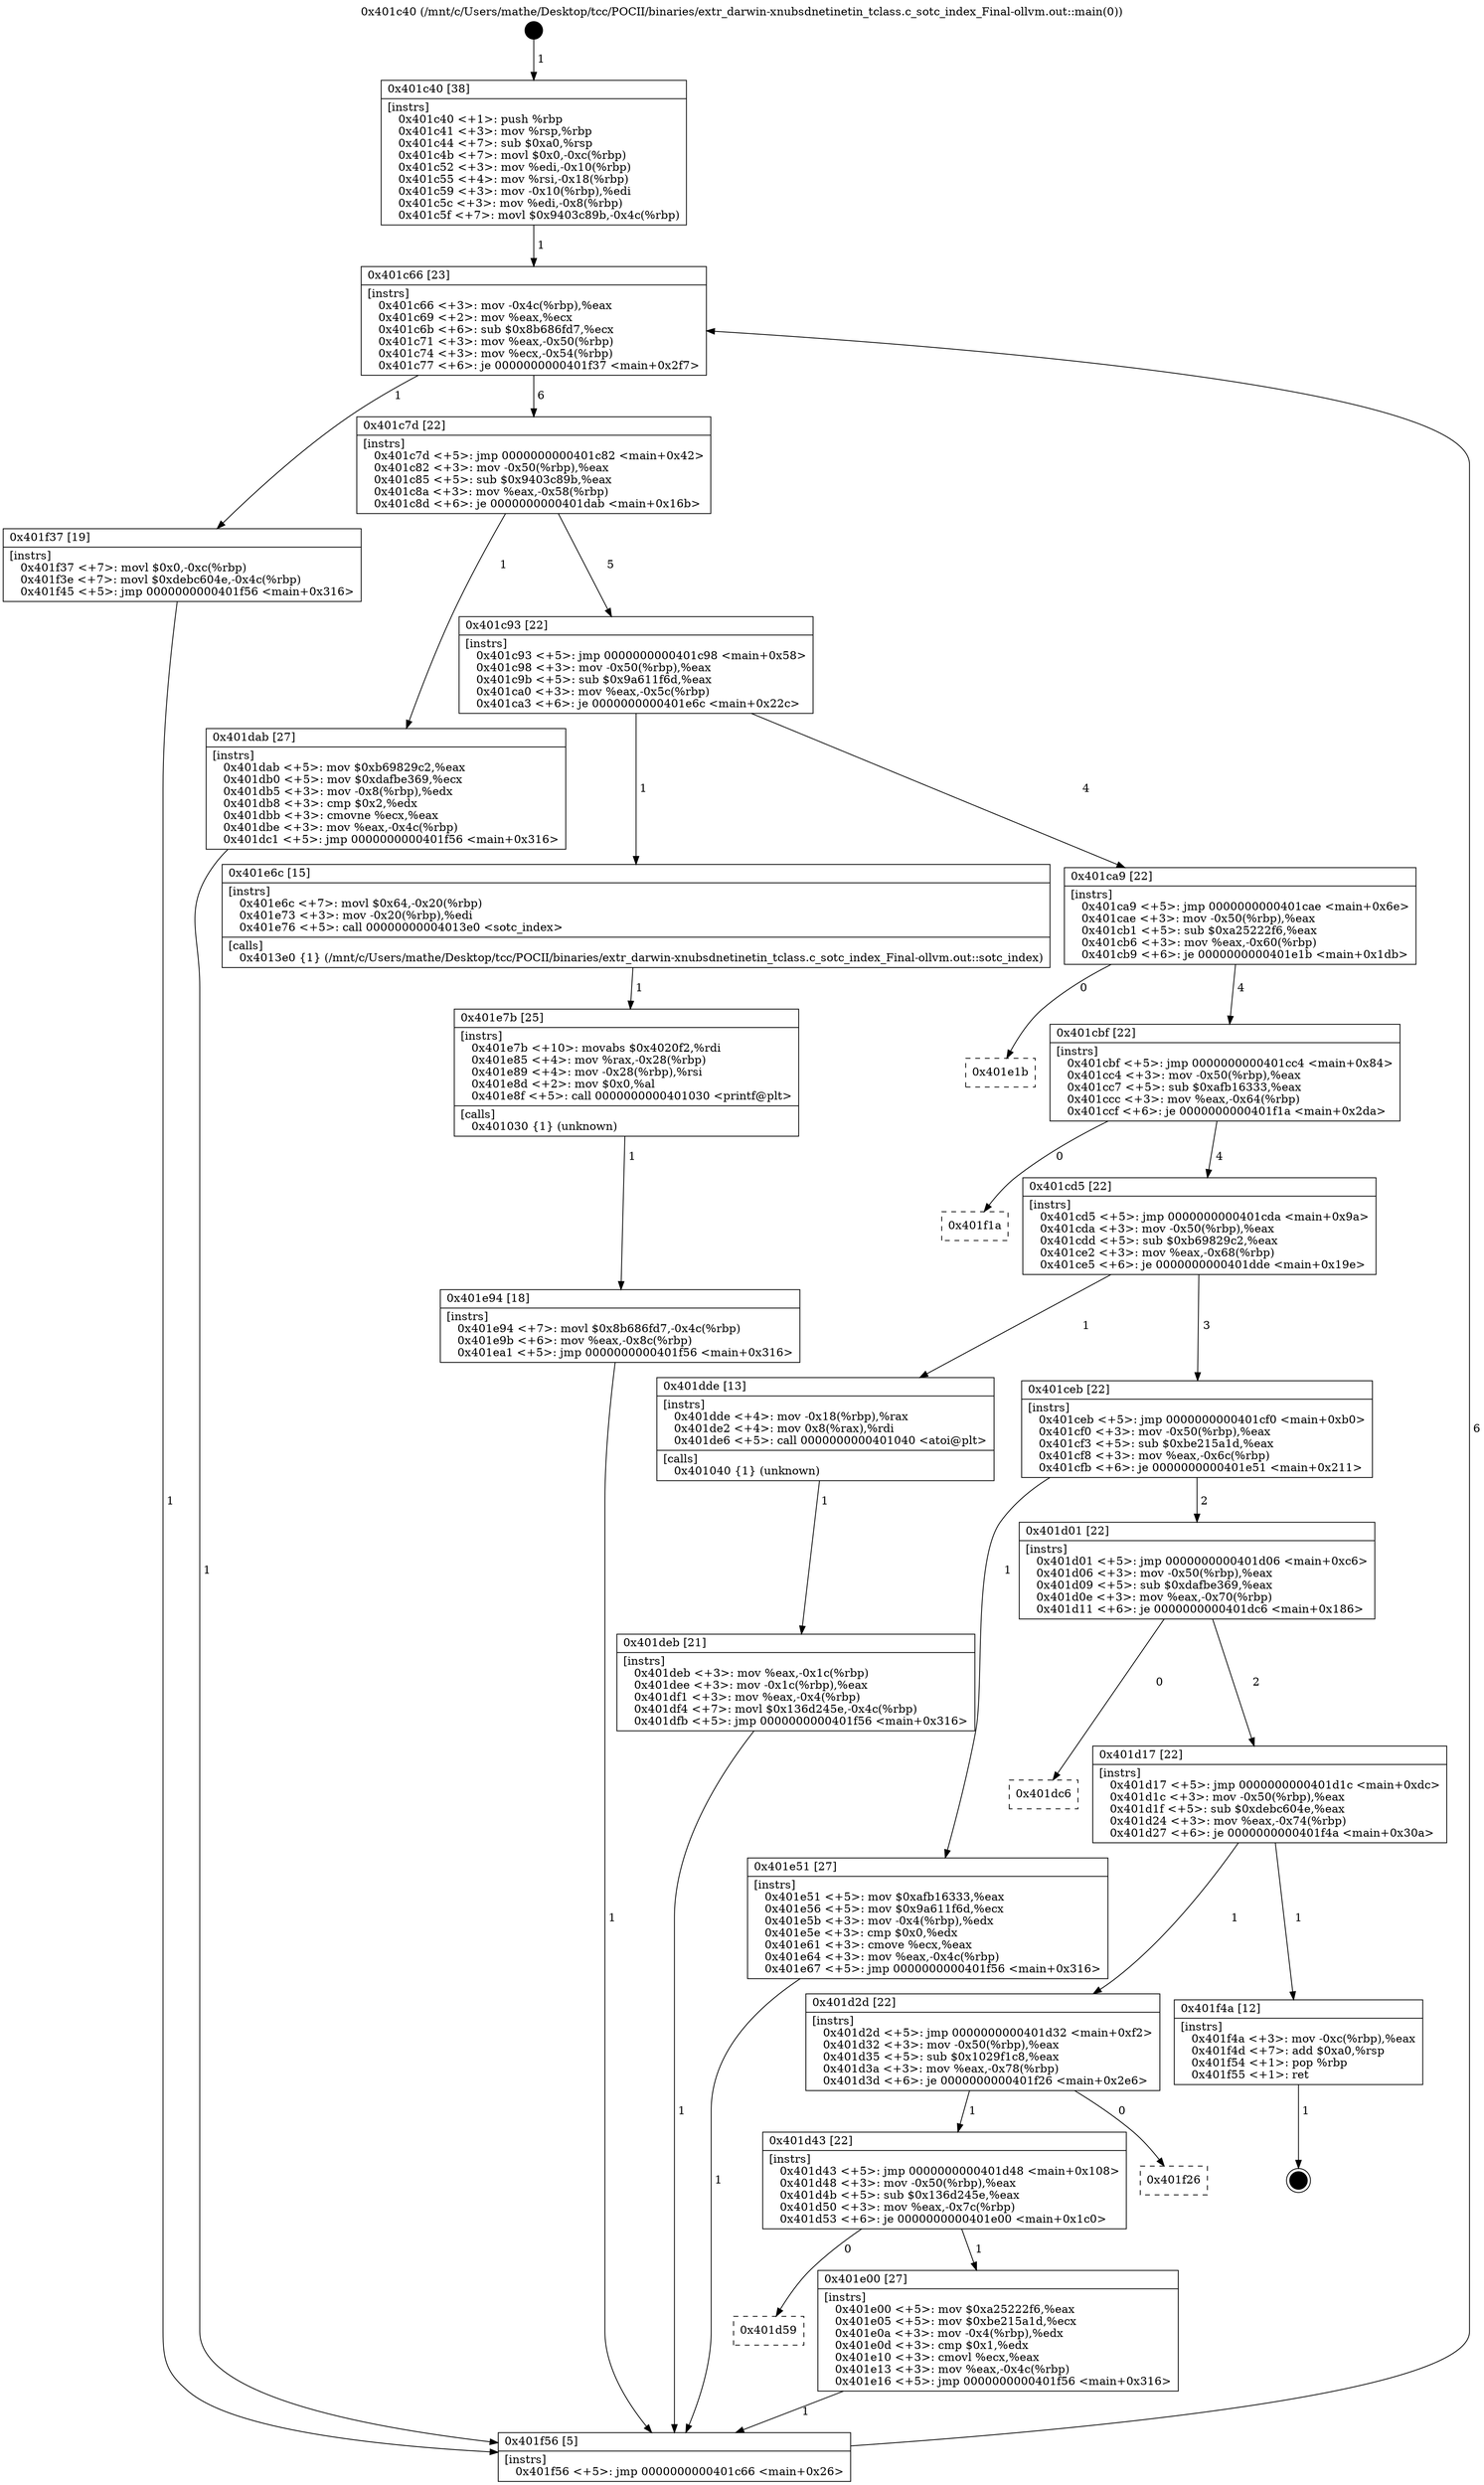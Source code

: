 digraph "0x401c40" {
  label = "0x401c40 (/mnt/c/Users/mathe/Desktop/tcc/POCII/binaries/extr_darwin-xnubsdnetinetin_tclass.c_sotc_index_Final-ollvm.out::main(0))"
  labelloc = "t"
  node[shape=record]

  Entry [label="",width=0.3,height=0.3,shape=circle,fillcolor=black,style=filled]
  "0x401c66" [label="{
     0x401c66 [23]\l
     | [instrs]\l
     &nbsp;&nbsp;0x401c66 \<+3\>: mov -0x4c(%rbp),%eax\l
     &nbsp;&nbsp;0x401c69 \<+2\>: mov %eax,%ecx\l
     &nbsp;&nbsp;0x401c6b \<+6\>: sub $0x8b686fd7,%ecx\l
     &nbsp;&nbsp;0x401c71 \<+3\>: mov %eax,-0x50(%rbp)\l
     &nbsp;&nbsp;0x401c74 \<+3\>: mov %ecx,-0x54(%rbp)\l
     &nbsp;&nbsp;0x401c77 \<+6\>: je 0000000000401f37 \<main+0x2f7\>\l
  }"]
  "0x401f37" [label="{
     0x401f37 [19]\l
     | [instrs]\l
     &nbsp;&nbsp;0x401f37 \<+7\>: movl $0x0,-0xc(%rbp)\l
     &nbsp;&nbsp;0x401f3e \<+7\>: movl $0xdebc604e,-0x4c(%rbp)\l
     &nbsp;&nbsp;0x401f45 \<+5\>: jmp 0000000000401f56 \<main+0x316\>\l
  }"]
  "0x401c7d" [label="{
     0x401c7d [22]\l
     | [instrs]\l
     &nbsp;&nbsp;0x401c7d \<+5\>: jmp 0000000000401c82 \<main+0x42\>\l
     &nbsp;&nbsp;0x401c82 \<+3\>: mov -0x50(%rbp),%eax\l
     &nbsp;&nbsp;0x401c85 \<+5\>: sub $0x9403c89b,%eax\l
     &nbsp;&nbsp;0x401c8a \<+3\>: mov %eax,-0x58(%rbp)\l
     &nbsp;&nbsp;0x401c8d \<+6\>: je 0000000000401dab \<main+0x16b\>\l
  }"]
  Exit [label="",width=0.3,height=0.3,shape=circle,fillcolor=black,style=filled,peripheries=2]
  "0x401dab" [label="{
     0x401dab [27]\l
     | [instrs]\l
     &nbsp;&nbsp;0x401dab \<+5\>: mov $0xb69829c2,%eax\l
     &nbsp;&nbsp;0x401db0 \<+5\>: mov $0xdafbe369,%ecx\l
     &nbsp;&nbsp;0x401db5 \<+3\>: mov -0x8(%rbp),%edx\l
     &nbsp;&nbsp;0x401db8 \<+3\>: cmp $0x2,%edx\l
     &nbsp;&nbsp;0x401dbb \<+3\>: cmovne %ecx,%eax\l
     &nbsp;&nbsp;0x401dbe \<+3\>: mov %eax,-0x4c(%rbp)\l
     &nbsp;&nbsp;0x401dc1 \<+5\>: jmp 0000000000401f56 \<main+0x316\>\l
  }"]
  "0x401c93" [label="{
     0x401c93 [22]\l
     | [instrs]\l
     &nbsp;&nbsp;0x401c93 \<+5\>: jmp 0000000000401c98 \<main+0x58\>\l
     &nbsp;&nbsp;0x401c98 \<+3\>: mov -0x50(%rbp),%eax\l
     &nbsp;&nbsp;0x401c9b \<+5\>: sub $0x9a611f6d,%eax\l
     &nbsp;&nbsp;0x401ca0 \<+3\>: mov %eax,-0x5c(%rbp)\l
     &nbsp;&nbsp;0x401ca3 \<+6\>: je 0000000000401e6c \<main+0x22c\>\l
  }"]
  "0x401f56" [label="{
     0x401f56 [5]\l
     | [instrs]\l
     &nbsp;&nbsp;0x401f56 \<+5\>: jmp 0000000000401c66 \<main+0x26\>\l
  }"]
  "0x401c40" [label="{
     0x401c40 [38]\l
     | [instrs]\l
     &nbsp;&nbsp;0x401c40 \<+1\>: push %rbp\l
     &nbsp;&nbsp;0x401c41 \<+3\>: mov %rsp,%rbp\l
     &nbsp;&nbsp;0x401c44 \<+7\>: sub $0xa0,%rsp\l
     &nbsp;&nbsp;0x401c4b \<+7\>: movl $0x0,-0xc(%rbp)\l
     &nbsp;&nbsp;0x401c52 \<+3\>: mov %edi,-0x10(%rbp)\l
     &nbsp;&nbsp;0x401c55 \<+4\>: mov %rsi,-0x18(%rbp)\l
     &nbsp;&nbsp;0x401c59 \<+3\>: mov -0x10(%rbp),%edi\l
     &nbsp;&nbsp;0x401c5c \<+3\>: mov %edi,-0x8(%rbp)\l
     &nbsp;&nbsp;0x401c5f \<+7\>: movl $0x9403c89b,-0x4c(%rbp)\l
  }"]
  "0x401e94" [label="{
     0x401e94 [18]\l
     | [instrs]\l
     &nbsp;&nbsp;0x401e94 \<+7\>: movl $0x8b686fd7,-0x4c(%rbp)\l
     &nbsp;&nbsp;0x401e9b \<+6\>: mov %eax,-0x8c(%rbp)\l
     &nbsp;&nbsp;0x401ea1 \<+5\>: jmp 0000000000401f56 \<main+0x316\>\l
  }"]
  "0x401e6c" [label="{
     0x401e6c [15]\l
     | [instrs]\l
     &nbsp;&nbsp;0x401e6c \<+7\>: movl $0x64,-0x20(%rbp)\l
     &nbsp;&nbsp;0x401e73 \<+3\>: mov -0x20(%rbp),%edi\l
     &nbsp;&nbsp;0x401e76 \<+5\>: call 00000000004013e0 \<sotc_index\>\l
     | [calls]\l
     &nbsp;&nbsp;0x4013e0 \{1\} (/mnt/c/Users/mathe/Desktop/tcc/POCII/binaries/extr_darwin-xnubsdnetinetin_tclass.c_sotc_index_Final-ollvm.out::sotc_index)\l
  }"]
  "0x401ca9" [label="{
     0x401ca9 [22]\l
     | [instrs]\l
     &nbsp;&nbsp;0x401ca9 \<+5\>: jmp 0000000000401cae \<main+0x6e\>\l
     &nbsp;&nbsp;0x401cae \<+3\>: mov -0x50(%rbp),%eax\l
     &nbsp;&nbsp;0x401cb1 \<+5\>: sub $0xa25222f6,%eax\l
     &nbsp;&nbsp;0x401cb6 \<+3\>: mov %eax,-0x60(%rbp)\l
     &nbsp;&nbsp;0x401cb9 \<+6\>: je 0000000000401e1b \<main+0x1db\>\l
  }"]
  "0x401e7b" [label="{
     0x401e7b [25]\l
     | [instrs]\l
     &nbsp;&nbsp;0x401e7b \<+10\>: movabs $0x4020f2,%rdi\l
     &nbsp;&nbsp;0x401e85 \<+4\>: mov %rax,-0x28(%rbp)\l
     &nbsp;&nbsp;0x401e89 \<+4\>: mov -0x28(%rbp),%rsi\l
     &nbsp;&nbsp;0x401e8d \<+2\>: mov $0x0,%al\l
     &nbsp;&nbsp;0x401e8f \<+5\>: call 0000000000401030 \<printf@plt\>\l
     | [calls]\l
     &nbsp;&nbsp;0x401030 \{1\} (unknown)\l
  }"]
  "0x401e1b" [label="{
     0x401e1b\l
  }", style=dashed]
  "0x401cbf" [label="{
     0x401cbf [22]\l
     | [instrs]\l
     &nbsp;&nbsp;0x401cbf \<+5\>: jmp 0000000000401cc4 \<main+0x84\>\l
     &nbsp;&nbsp;0x401cc4 \<+3\>: mov -0x50(%rbp),%eax\l
     &nbsp;&nbsp;0x401cc7 \<+5\>: sub $0xafb16333,%eax\l
     &nbsp;&nbsp;0x401ccc \<+3\>: mov %eax,-0x64(%rbp)\l
     &nbsp;&nbsp;0x401ccf \<+6\>: je 0000000000401f1a \<main+0x2da\>\l
  }"]
  "0x401d59" [label="{
     0x401d59\l
  }", style=dashed]
  "0x401f1a" [label="{
     0x401f1a\l
  }", style=dashed]
  "0x401cd5" [label="{
     0x401cd5 [22]\l
     | [instrs]\l
     &nbsp;&nbsp;0x401cd5 \<+5\>: jmp 0000000000401cda \<main+0x9a\>\l
     &nbsp;&nbsp;0x401cda \<+3\>: mov -0x50(%rbp),%eax\l
     &nbsp;&nbsp;0x401cdd \<+5\>: sub $0xb69829c2,%eax\l
     &nbsp;&nbsp;0x401ce2 \<+3\>: mov %eax,-0x68(%rbp)\l
     &nbsp;&nbsp;0x401ce5 \<+6\>: je 0000000000401dde \<main+0x19e\>\l
  }"]
  "0x401e00" [label="{
     0x401e00 [27]\l
     | [instrs]\l
     &nbsp;&nbsp;0x401e00 \<+5\>: mov $0xa25222f6,%eax\l
     &nbsp;&nbsp;0x401e05 \<+5\>: mov $0xbe215a1d,%ecx\l
     &nbsp;&nbsp;0x401e0a \<+3\>: mov -0x4(%rbp),%edx\l
     &nbsp;&nbsp;0x401e0d \<+3\>: cmp $0x1,%edx\l
     &nbsp;&nbsp;0x401e10 \<+3\>: cmovl %ecx,%eax\l
     &nbsp;&nbsp;0x401e13 \<+3\>: mov %eax,-0x4c(%rbp)\l
     &nbsp;&nbsp;0x401e16 \<+5\>: jmp 0000000000401f56 \<main+0x316\>\l
  }"]
  "0x401dde" [label="{
     0x401dde [13]\l
     | [instrs]\l
     &nbsp;&nbsp;0x401dde \<+4\>: mov -0x18(%rbp),%rax\l
     &nbsp;&nbsp;0x401de2 \<+4\>: mov 0x8(%rax),%rdi\l
     &nbsp;&nbsp;0x401de6 \<+5\>: call 0000000000401040 \<atoi@plt\>\l
     | [calls]\l
     &nbsp;&nbsp;0x401040 \{1\} (unknown)\l
  }"]
  "0x401ceb" [label="{
     0x401ceb [22]\l
     | [instrs]\l
     &nbsp;&nbsp;0x401ceb \<+5\>: jmp 0000000000401cf0 \<main+0xb0\>\l
     &nbsp;&nbsp;0x401cf0 \<+3\>: mov -0x50(%rbp),%eax\l
     &nbsp;&nbsp;0x401cf3 \<+5\>: sub $0xbe215a1d,%eax\l
     &nbsp;&nbsp;0x401cf8 \<+3\>: mov %eax,-0x6c(%rbp)\l
     &nbsp;&nbsp;0x401cfb \<+6\>: je 0000000000401e51 \<main+0x211\>\l
  }"]
  "0x401deb" [label="{
     0x401deb [21]\l
     | [instrs]\l
     &nbsp;&nbsp;0x401deb \<+3\>: mov %eax,-0x1c(%rbp)\l
     &nbsp;&nbsp;0x401dee \<+3\>: mov -0x1c(%rbp),%eax\l
     &nbsp;&nbsp;0x401df1 \<+3\>: mov %eax,-0x4(%rbp)\l
     &nbsp;&nbsp;0x401df4 \<+7\>: movl $0x136d245e,-0x4c(%rbp)\l
     &nbsp;&nbsp;0x401dfb \<+5\>: jmp 0000000000401f56 \<main+0x316\>\l
  }"]
  "0x401d43" [label="{
     0x401d43 [22]\l
     | [instrs]\l
     &nbsp;&nbsp;0x401d43 \<+5\>: jmp 0000000000401d48 \<main+0x108\>\l
     &nbsp;&nbsp;0x401d48 \<+3\>: mov -0x50(%rbp),%eax\l
     &nbsp;&nbsp;0x401d4b \<+5\>: sub $0x136d245e,%eax\l
     &nbsp;&nbsp;0x401d50 \<+3\>: mov %eax,-0x7c(%rbp)\l
     &nbsp;&nbsp;0x401d53 \<+6\>: je 0000000000401e00 \<main+0x1c0\>\l
  }"]
  "0x401e51" [label="{
     0x401e51 [27]\l
     | [instrs]\l
     &nbsp;&nbsp;0x401e51 \<+5\>: mov $0xafb16333,%eax\l
     &nbsp;&nbsp;0x401e56 \<+5\>: mov $0x9a611f6d,%ecx\l
     &nbsp;&nbsp;0x401e5b \<+3\>: mov -0x4(%rbp),%edx\l
     &nbsp;&nbsp;0x401e5e \<+3\>: cmp $0x0,%edx\l
     &nbsp;&nbsp;0x401e61 \<+3\>: cmove %ecx,%eax\l
     &nbsp;&nbsp;0x401e64 \<+3\>: mov %eax,-0x4c(%rbp)\l
     &nbsp;&nbsp;0x401e67 \<+5\>: jmp 0000000000401f56 \<main+0x316\>\l
  }"]
  "0x401d01" [label="{
     0x401d01 [22]\l
     | [instrs]\l
     &nbsp;&nbsp;0x401d01 \<+5\>: jmp 0000000000401d06 \<main+0xc6\>\l
     &nbsp;&nbsp;0x401d06 \<+3\>: mov -0x50(%rbp),%eax\l
     &nbsp;&nbsp;0x401d09 \<+5\>: sub $0xdafbe369,%eax\l
     &nbsp;&nbsp;0x401d0e \<+3\>: mov %eax,-0x70(%rbp)\l
     &nbsp;&nbsp;0x401d11 \<+6\>: je 0000000000401dc6 \<main+0x186\>\l
  }"]
  "0x401f26" [label="{
     0x401f26\l
  }", style=dashed]
  "0x401dc6" [label="{
     0x401dc6\l
  }", style=dashed]
  "0x401d17" [label="{
     0x401d17 [22]\l
     | [instrs]\l
     &nbsp;&nbsp;0x401d17 \<+5\>: jmp 0000000000401d1c \<main+0xdc\>\l
     &nbsp;&nbsp;0x401d1c \<+3\>: mov -0x50(%rbp),%eax\l
     &nbsp;&nbsp;0x401d1f \<+5\>: sub $0xdebc604e,%eax\l
     &nbsp;&nbsp;0x401d24 \<+3\>: mov %eax,-0x74(%rbp)\l
     &nbsp;&nbsp;0x401d27 \<+6\>: je 0000000000401f4a \<main+0x30a\>\l
  }"]
  "0x401d2d" [label="{
     0x401d2d [22]\l
     | [instrs]\l
     &nbsp;&nbsp;0x401d2d \<+5\>: jmp 0000000000401d32 \<main+0xf2\>\l
     &nbsp;&nbsp;0x401d32 \<+3\>: mov -0x50(%rbp),%eax\l
     &nbsp;&nbsp;0x401d35 \<+5\>: sub $0x1029f1c8,%eax\l
     &nbsp;&nbsp;0x401d3a \<+3\>: mov %eax,-0x78(%rbp)\l
     &nbsp;&nbsp;0x401d3d \<+6\>: je 0000000000401f26 \<main+0x2e6\>\l
  }"]
  "0x401f4a" [label="{
     0x401f4a [12]\l
     | [instrs]\l
     &nbsp;&nbsp;0x401f4a \<+3\>: mov -0xc(%rbp),%eax\l
     &nbsp;&nbsp;0x401f4d \<+7\>: add $0xa0,%rsp\l
     &nbsp;&nbsp;0x401f54 \<+1\>: pop %rbp\l
     &nbsp;&nbsp;0x401f55 \<+1\>: ret\l
  }"]
  Entry -> "0x401c40" [label=" 1"]
  "0x401c66" -> "0x401f37" [label=" 1"]
  "0x401c66" -> "0x401c7d" [label=" 6"]
  "0x401f4a" -> Exit [label=" 1"]
  "0x401c7d" -> "0x401dab" [label=" 1"]
  "0x401c7d" -> "0x401c93" [label=" 5"]
  "0x401dab" -> "0x401f56" [label=" 1"]
  "0x401c40" -> "0x401c66" [label=" 1"]
  "0x401f56" -> "0x401c66" [label=" 6"]
  "0x401f37" -> "0x401f56" [label=" 1"]
  "0x401c93" -> "0x401e6c" [label=" 1"]
  "0x401c93" -> "0x401ca9" [label=" 4"]
  "0x401e94" -> "0x401f56" [label=" 1"]
  "0x401ca9" -> "0x401e1b" [label=" 0"]
  "0x401ca9" -> "0x401cbf" [label=" 4"]
  "0x401e7b" -> "0x401e94" [label=" 1"]
  "0x401cbf" -> "0x401f1a" [label=" 0"]
  "0x401cbf" -> "0x401cd5" [label=" 4"]
  "0x401e6c" -> "0x401e7b" [label=" 1"]
  "0x401cd5" -> "0x401dde" [label=" 1"]
  "0x401cd5" -> "0x401ceb" [label=" 3"]
  "0x401dde" -> "0x401deb" [label=" 1"]
  "0x401deb" -> "0x401f56" [label=" 1"]
  "0x401e51" -> "0x401f56" [label=" 1"]
  "0x401ceb" -> "0x401e51" [label=" 1"]
  "0x401ceb" -> "0x401d01" [label=" 2"]
  "0x401d43" -> "0x401d59" [label=" 0"]
  "0x401d01" -> "0x401dc6" [label=" 0"]
  "0x401d01" -> "0x401d17" [label=" 2"]
  "0x401d43" -> "0x401e00" [label=" 1"]
  "0x401d17" -> "0x401f4a" [label=" 1"]
  "0x401d17" -> "0x401d2d" [label=" 1"]
  "0x401e00" -> "0x401f56" [label=" 1"]
  "0x401d2d" -> "0x401f26" [label=" 0"]
  "0x401d2d" -> "0x401d43" [label=" 1"]
}
